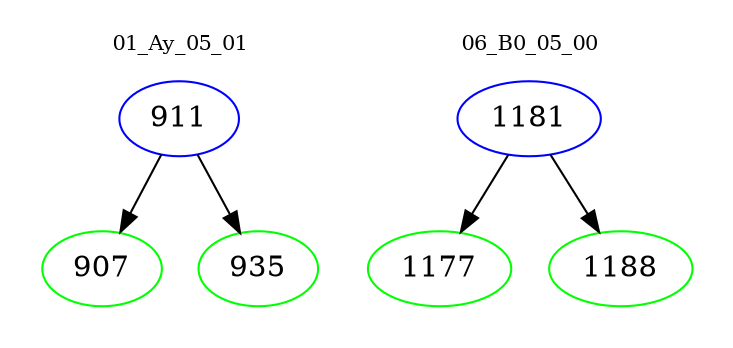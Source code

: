digraph{
subgraph cluster_0 {
color = white
label = "01_Ay_05_01";
fontsize=10;
T0_911 [label="911", color="blue"]
T0_911 -> T0_907 [color="black"]
T0_907 [label="907", color="green"]
T0_911 -> T0_935 [color="black"]
T0_935 [label="935", color="green"]
}
subgraph cluster_1 {
color = white
label = "06_B0_05_00";
fontsize=10;
T1_1181 [label="1181", color="blue"]
T1_1181 -> T1_1177 [color="black"]
T1_1177 [label="1177", color="green"]
T1_1181 -> T1_1188 [color="black"]
T1_1188 [label="1188", color="green"]
}
}
